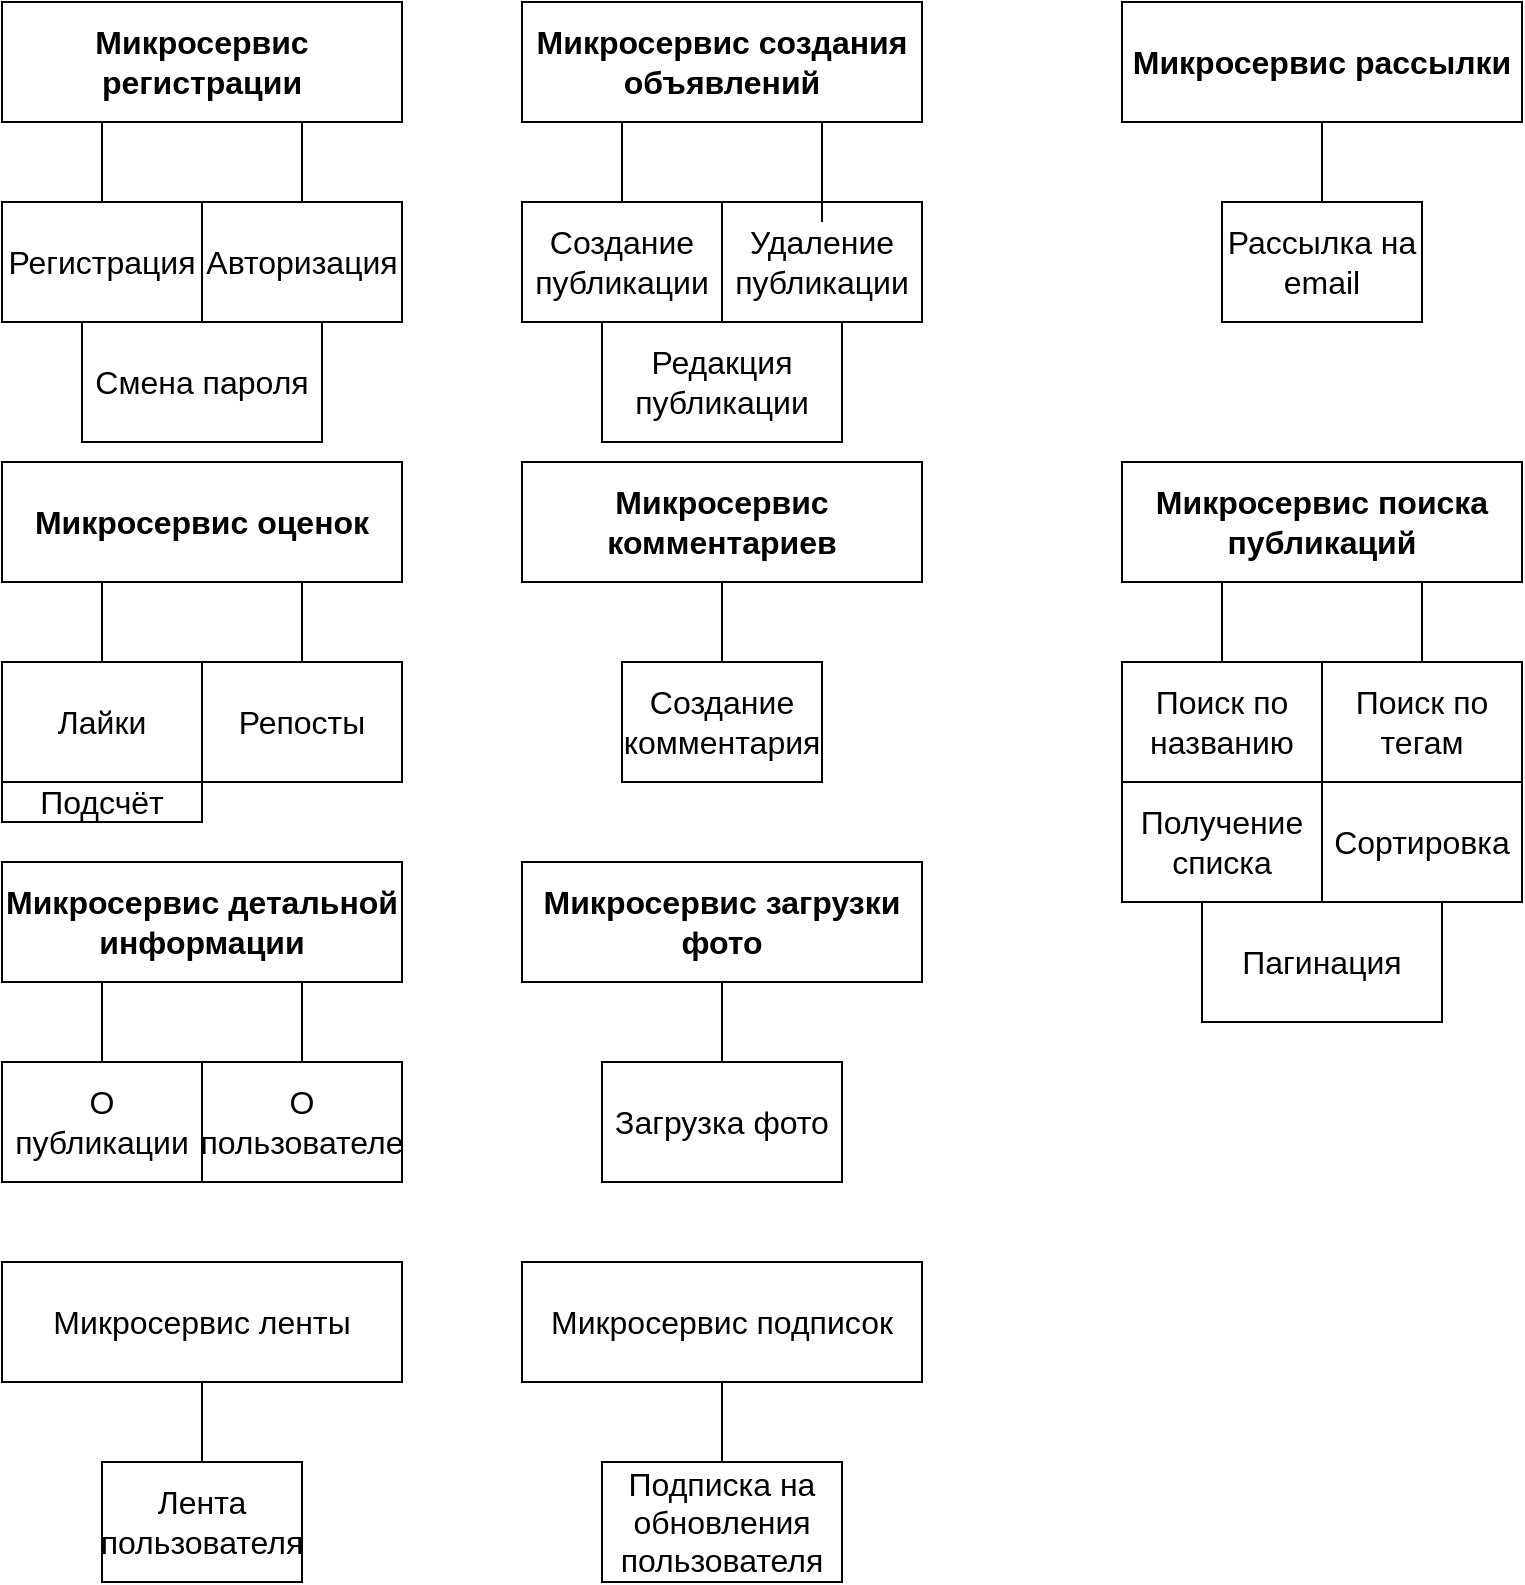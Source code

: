 <mxfile version="20.5.3" type="github">
  <diagram id="0xGSt2mAOKLOEqlKk6a5" name="Страница 1">
    <mxGraphModel dx="1422" dy="794" grid="1" gridSize="10" guides="1" tooltips="1" connect="1" arrows="1" fold="1" page="1" pageScale="1" pageWidth="827" pageHeight="1169" math="0" shadow="0">
      <root>
        <mxCell id="0" />
        <mxCell id="1" parent="0" />
        <mxCell id="I1pDTgkx833RVf7MtitV-32" style="edgeStyle=orthogonalEdgeStyle;rounded=0;orthogonalLoop=1;jettySize=auto;html=1;fontSize=16;" parent="1" edge="1">
          <mxGeometry relative="1" as="geometry">
            <mxPoint x="560" y="380" as="sourcePoint" />
            <mxPoint x="560" y="380" as="targetPoint" />
          </mxGeometry>
        </mxCell>
        <mxCell id="QXgfvCawGBB2iEzWhZ4K-4" value="&lt;b&gt;Микросервис регистрации&lt;/b&gt;" style="rounded=0;whiteSpace=wrap;html=1;fontSize=16;" vertex="1" parent="1">
          <mxGeometry x="20" y="30" width="200" height="60" as="geometry" />
        </mxCell>
        <mxCell id="QXgfvCawGBB2iEzWhZ4K-5" value="&lt;b&gt;Микросервис создания объявлений&lt;/b&gt;" style="rounded=0;whiteSpace=wrap;html=1;fontSize=16;" vertex="1" parent="1">
          <mxGeometry x="280" y="30" width="200" height="60" as="geometry" />
        </mxCell>
        <mxCell id="QXgfvCawGBB2iEzWhZ4K-9" value="Рассылка на email" style="rounded=0;whiteSpace=wrap;html=1;fontSize=16;" vertex="1" parent="1">
          <mxGeometry x="630" y="130" width="100" height="60" as="geometry" />
        </mxCell>
        <mxCell id="QXgfvCawGBB2iEzWhZ4K-12" value="&lt;b&gt;Микросервис рассылки&lt;/b&gt;" style="rounded=0;whiteSpace=wrap;html=1;fontSize=16;" vertex="1" parent="1">
          <mxGeometry x="580" y="30" width="200" height="60" as="geometry" />
        </mxCell>
        <mxCell id="QXgfvCawGBB2iEzWhZ4K-19" value="" style="endArrow=none;html=1;rounded=0;fontSize=16;entryX=0.5;entryY=1;entryDx=0;entryDy=0;exitX=0.5;exitY=0;exitDx=0;exitDy=0;" edge="1" parent="1" source="QXgfvCawGBB2iEzWhZ4K-9" target="QXgfvCawGBB2iEzWhZ4K-12">
          <mxGeometry width="50" height="50" relative="1" as="geometry">
            <mxPoint x="390" y="420" as="sourcePoint" />
            <mxPoint x="440" y="370" as="targetPoint" />
            <Array as="points" />
          </mxGeometry>
        </mxCell>
        <mxCell id="QXgfvCawGBB2iEzWhZ4K-21" value="" style="endArrow=none;html=1;rounded=0;fontSize=16;entryX=0.25;entryY=1;entryDx=0;entryDy=0;exitX=0.5;exitY=0;exitDx=0;exitDy=0;" edge="1" parent="1" source="QXgfvCawGBB2iEzWhZ4K-22" target="QXgfvCawGBB2iEzWhZ4K-4">
          <mxGeometry width="50" height="50" relative="1" as="geometry">
            <mxPoint x="70" y="420" as="sourcePoint" />
            <mxPoint x="90" y="400" as="targetPoint" />
          </mxGeometry>
        </mxCell>
        <mxCell id="QXgfvCawGBB2iEzWhZ4K-22" value="Регистрация" style="rounded=0;whiteSpace=wrap;html=1;fontSize=16;" vertex="1" parent="1">
          <mxGeometry x="20" y="130" width="100" height="60" as="geometry" />
        </mxCell>
        <mxCell id="QXgfvCawGBB2iEzWhZ4K-23" value="Создание публикации" style="rounded=0;whiteSpace=wrap;html=1;fontSize=16;" vertex="1" parent="1">
          <mxGeometry x="280" y="130" width="100" height="60" as="geometry" />
        </mxCell>
        <mxCell id="QXgfvCawGBB2iEzWhZ4K-24" value="Авторизация" style="rounded=0;whiteSpace=wrap;html=1;fontSize=16;" vertex="1" parent="1">
          <mxGeometry x="120" y="130" width="100" height="60" as="geometry" />
        </mxCell>
        <mxCell id="QXgfvCawGBB2iEzWhZ4K-25" value="" style="endArrow=none;html=1;rounded=0;fontSize=16;entryX=0.75;entryY=1;entryDx=0;entryDy=0;exitX=0.5;exitY=0;exitDx=0;exitDy=0;" edge="1" parent="1" source="QXgfvCawGBB2iEzWhZ4K-24" target="QXgfvCawGBB2iEzWhZ4K-4">
          <mxGeometry width="50" height="50" relative="1" as="geometry">
            <mxPoint x="150" y="430" as="sourcePoint" />
            <mxPoint x="200" y="380" as="targetPoint" />
          </mxGeometry>
        </mxCell>
        <mxCell id="QXgfvCawGBB2iEzWhZ4K-26" value="Удаление публикации" style="rounded=0;whiteSpace=wrap;html=1;fontSize=16;" vertex="1" parent="1">
          <mxGeometry x="380" y="130" width="100" height="60" as="geometry" />
        </mxCell>
        <mxCell id="QXgfvCawGBB2iEzWhZ4K-27" value="&lt;b&gt;Микросервис оценок&lt;/b&gt;" style="rounded=0;whiteSpace=wrap;html=1;fontSize=16;" vertex="1" parent="1">
          <mxGeometry x="20" y="260" width="200" height="60" as="geometry" />
        </mxCell>
        <mxCell id="QXgfvCawGBB2iEzWhZ4K-29" value="Лайки" style="rounded=0;whiteSpace=wrap;html=1;fontSize=16;" vertex="1" parent="1">
          <mxGeometry x="20" y="360" width="100" height="60" as="geometry" />
        </mxCell>
        <mxCell id="QXgfvCawGBB2iEzWhZ4K-30" value="Репосты" style="rounded=0;whiteSpace=wrap;html=1;fontSize=16;" vertex="1" parent="1">
          <mxGeometry x="120" y="360" width="100" height="60" as="geometry" />
        </mxCell>
        <mxCell id="QXgfvCawGBB2iEzWhZ4K-31" value="" style="endArrow=none;html=1;rounded=0;fontSize=16;entryX=0.25;entryY=1;entryDx=0;entryDy=0;exitX=0.5;exitY=0;exitDx=0;exitDy=0;" edge="1" parent="1" source="QXgfvCawGBB2iEzWhZ4K-29" target="QXgfvCawGBB2iEzWhZ4K-27">
          <mxGeometry width="50" height="50" relative="1" as="geometry">
            <mxPoint x="60" y="360" as="sourcePoint" />
            <mxPoint x="110" y="310" as="targetPoint" />
          </mxGeometry>
        </mxCell>
        <mxCell id="QXgfvCawGBB2iEzWhZ4K-32" value="" style="endArrow=none;html=1;rounded=0;fontSize=16;entryX=0.75;entryY=1;entryDx=0;entryDy=0;exitX=0.5;exitY=0;exitDx=0;exitDy=0;" edge="1" parent="1" source="QXgfvCawGBB2iEzWhZ4K-30" target="QXgfvCawGBB2iEzWhZ4K-27">
          <mxGeometry width="50" height="50" relative="1" as="geometry">
            <mxPoint x="270" y="330" as="sourcePoint" />
            <mxPoint x="220" y="310" as="targetPoint" />
          </mxGeometry>
        </mxCell>
        <mxCell id="QXgfvCawGBB2iEzWhZ4K-35" value="&lt;b&gt;Микросервис комментариев&lt;/b&gt;" style="rounded=0;whiteSpace=wrap;html=1;fontSize=16;" vertex="1" parent="1">
          <mxGeometry x="280" y="260" width="200" height="60" as="geometry" />
        </mxCell>
        <mxCell id="QXgfvCawGBB2iEzWhZ4K-37" value="&lt;b&gt;Микросервис поиска публикаций&lt;/b&gt;" style="rounded=0;whiteSpace=wrap;html=1;fontSize=16;" vertex="1" parent="1">
          <mxGeometry x="580" y="260" width="200" height="60" as="geometry" />
        </mxCell>
        <mxCell id="QXgfvCawGBB2iEzWhZ4K-38" value="Поиск по названию" style="rounded=0;whiteSpace=wrap;html=1;fontSize=16;" vertex="1" parent="1">
          <mxGeometry x="580" y="360" width="100" height="60" as="geometry" />
        </mxCell>
        <mxCell id="QXgfvCawGBB2iEzWhZ4K-39" value="Поиск по тегам" style="rounded=0;whiteSpace=wrap;html=1;fontSize=16;" vertex="1" parent="1">
          <mxGeometry x="680" y="360" width="100" height="60" as="geometry" />
        </mxCell>
        <mxCell id="QXgfvCawGBB2iEzWhZ4K-40" value="Получение списка" style="rounded=0;whiteSpace=wrap;html=1;fontSize=16;" vertex="1" parent="1">
          <mxGeometry x="580" y="420" width="100" height="60" as="geometry" />
        </mxCell>
        <mxCell id="QXgfvCawGBB2iEzWhZ4K-41" value="Сортировка" style="rounded=0;whiteSpace=wrap;html=1;fontSize=16;" vertex="1" parent="1">
          <mxGeometry x="680" y="420" width="100" height="60" as="geometry" />
        </mxCell>
        <mxCell id="QXgfvCawGBB2iEzWhZ4K-45" value="" style="endArrow=none;html=1;rounded=0;fontSize=16;entryX=0.25;entryY=1;entryDx=0;entryDy=0;exitX=0.5;exitY=0;exitDx=0;exitDy=0;" edge="1" parent="1" source="QXgfvCawGBB2iEzWhZ4K-38" target="QXgfvCawGBB2iEzWhZ4K-37">
          <mxGeometry width="50" height="50" relative="1" as="geometry">
            <mxPoint x="620" y="360" as="sourcePoint" />
            <mxPoint x="670" y="310" as="targetPoint" />
          </mxGeometry>
        </mxCell>
        <mxCell id="QXgfvCawGBB2iEzWhZ4K-46" value="" style="endArrow=none;html=1;rounded=0;fontSize=16;entryX=0.75;entryY=1;entryDx=0;entryDy=0;exitX=0.5;exitY=0;exitDx=0;exitDy=0;" edge="1" parent="1" source="QXgfvCawGBB2iEzWhZ4K-39" target="QXgfvCawGBB2iEzWhZ4K-37">
          <mxGeometry width="50" height="50" relative="1" as="geometry">
            <mxPoint x="530" y="420" as="sourcePoint" />
            <mxPoint x="580" y="370" as="targetPoint" />
          </mxGeometry>
        </mxCell>
        <mxCell id="QXgfvCawGBB2iEzWhZ4K-47" value="" style="endArrow=none;html=1;rounded=0;fontSize=16;entryX=0.25;entryY=1;entryDx=0;entryDy=0;exitX=0.5;exitY=0;exitDx=0;exitDy=0;" edge="1" parent="1" source="QXgfvCawGBB2iEzWhZ4K-23" target="QXgfvCawGBB2iEzWhZ4K-5">
          <mxGeometry width="50" height="50" relative="1" as="geometry">
            <mxPoint x="430" y="420" as="sourcePoint" />
            <mxPoint x="480" y="370" as="targetPoint" />
          </mxGeometry>
        </mxCell>
        <mxCell id="QXgfvCawGBB2iEzWhZ4K-48" value="" style="endArrow=none;html=1;rounded=0;fontSize=16;entryX=0.75;entryY=1;entryDx=0;entryDy=0;" edge="1" parent="1" target="QXgfvCawGBB2iEzWhZ4K-5">
          <mxGeometry width="50" height="50" relative="1" as="geometry">
            <mxPoint x="430" y="100" as="sourcePoint" />
            <mxPoint x="480" y="370" as="targetPoint" />
            <Array as="points">
              <mxPoint x="430" y="140" />
            </Array>
          </mxGeometry>
        </mxCell>
        <mxCell id="QXgfvCawGBB2iEzWhZ4K-50" value="" style="endArrow=none;html=1;rounded=0;fontSize=16;entryX=0.5;entryY=1;entryDx=0;entryDy=0;exitX=0.5;exitY=0;exitDx=0;exitDy=0;" edge="1" parent="1" source="QXgfvCawGBB2iEzWhZ4K-51" target="QXgfvCawGBB2iEzWhZ4K-35">
          <mxGeometry width="50" height="50" relative="1" as="geometry">
            <mxPoint x="380" y="350" as="sourcePoint" />
            <mxPoint x="480" y="370" as="targetPoint" />
            <Array as="points" />
          </mxGeometry>
        </mxCell>
        <mxCell id="QXgfvCawGBB2iEzWhZ4K-51" value="Создание комментария" style="rounded=0;whiteSpace=wrap;html=1;fontSize=16;" vertex="1" parent="1">
          <mxGeometry x="330" y="360" width="100" height="60" as="geometry" />
        </mxCell>
        <mxCell id="QXgfvCawGBB2iEzWhZ4K-52" value="&lt;b&gt;Микросервис детальной информации&lt;/b&gt;" style="rounded=0;whiteSpace=wrap;html=1;fontSize=16;" vertex="1" parent="1">
          <mxGeometry x="20" y="460" width="200" height="60" as="geometry" />
        </mxCell>
        <mxCell id="QXgfvCawGBB2iEzWhZ4K-55" value="О публикации" style="rounded=0;whiteSpace=wrap;html=1;fontSize=16;" vertex="1" parent="1">
          <mxGeometry x="20" y="560" width="100" height="60" as="geometry" />
        </mxCell>
        <mxCell id="QXgfvCawGBB2iEzWhZ4K-56" value="О пользователе" style="rounded=0;whiteSpace=wrap;html=1;fontSize=16;" vertex="1" parent="1">
          <mxGeometry x="120" y="560" width="100" height="60" as="geometry" />
        </mxCell>
        <mxCell id="QXgfvCawGBB2iEzWhZ4K-57" value="" style="endArrow=none;html=1;rounded=0;fontSize=16;entryX=0.25;entryY=1;entryDx=0;entryDy=0;exitX=0.5;exitY=0;exitDx=0;exitDy=0;" edge="1" parent="1" source="QXgfvCawGBB2iEzWhZ4K-55" target="QXgfvCawGBB2iEzWhZ4K-52">
          <mxGeometry width="50" height="50" relative="1" as="geometry">
            <mxPoint x="430" y="380" as="sourcePoint" />
            <mxPoint x="480" y="330" as="targetPoint" />
          </mxGeometry>
        </mxCell>
        <mxCell id="QXgfvCawGBB2iEzWhZ4K-58" value="" style="endArrow=none;html=1;rounded=0;fontSize=16;entryX=0.75;entryY=1;entryDx=0;entryDy=0;exitX=0.5;exitY=0;exitDx=0;exitDy=0;" edge="1" parent="1" source="QXgfvCawGBB2iEzWhZ4K-56" target="QXgfvCawGBB2iEzWhZ4K-52">
          <mxGeometry width="50" height="50" relative="1" as="geometry">
            <mxPoint x="430" y="380" as="sourcePoint" />
            <mxPoint x="480" y="330" as="targetPoint" />
          </mxGeometry>
        </mxCell>
        <mxCell id="QXgfvCawGBB2iEzWhZ4K-59" value="Смена пароля" style="rounded=0;whiteSpace=wrap;html=1;fontSize=16;" vertex="1" parent="1">
          <mxGeometry x="60" y="190" width="120" height="60" as="geometry" />
        </mxCell>
        <mxCell id="QXgfvCawGBB2iEzWhZ4K-62" value="Пагинация" style="rounded=0;whiteSpace=wrap;html=1;fontSize=16;" vertex="1" parent="1">
          <mxGeometry x="620" y="480" width="120" height="60" as="geometry" />
        </mxCell>
        <mxCell id="QXgfvCawGBB2iEzWhZ4K-63" value="&lt;b&gt;Микросервис загрузки фото&lt;/b&gt;" style="rounded=0;whiteSpace=wrap;html=1;fontSize=16;" vertex="1" parent="1">
          <mxGeometry x="280" y="460" width="200" height="60" as="geometry" />
        </mxCell>
        <mxCell id="QXgfvCawGBB2iEzWhZ4K-64" value="Загрузка фото" style="rounded=0;whiteSpace=wrap;html=1;fontSize=16;" vertex="1" parent="1">
          <mxGeometry x="320" y="560" width="120" height="60" as="geometry" />
        </mxCell>
        <mxCell id="QXgfvCawGBB2iEzWhZ4K-65" value="Редакция публикации" style="rounded=0;whiteSpace=wrap;html=1;fontSize=16;" vertex="1" parent="1">
          <mxGeometry x="320" y="190" width="120" height="60" as="geometry" />
        </mxCell>
        <mxCell id="QXgfvCawGBB2iEzWhZ4K-66" value="" style="endArrow=none;html=1;rounded=0;fontSize=16;entryX=0.5;entryY=1;entryDx=0;entryDy=0;exitX=0.5;exitY=0;exitDx=0;exitDy=0;" edge="1" parent="1" source="QXgfvCawGBB2iEzWhZ4K-64" target="QXgfvCawGBB2iEzWhZ4K-63">
          <mxGeometry width="50" height="50" relative="1" as="geometry">
            <mxPoint x="430" y="360" as="sourcePoint" />
            <mxPoint x="480" y="310" as="targetPoint" />
          </mxGeometry>
        </mxCell>
        <mxCell id="QXgfvCawGBB2iEzWhZ4K-67" value="Подсчёт" style="rounded=0;whiteSpace=wrap;html=1;fontSize=16;" vertex="1" parent="1">
          <mxGeometry x="20" y="420" width="100" height="20" as="geometry" />
        </mxCell>
        <mxCell id="QXgfvCawGBB2iEzWhZ4K-68" value="Микросервис ленты" style="rounded=0;whiteSpace=wrap;html=1;fontSize=16;" vertex="1" parent="1">
          <mxGeometry x="20" y="660" width="200" height="60" as="geometry" />
        </mxCell>
        <mxCell id="QXgfvCawGBB2iEzWhZ4K-69" value="Лента пользователя" style="rounded=0;whiteSpace=wrap;html=1;fontSize=16;" vertex="1" parent="1">
          <mxGeometry x="70" y="760" width="100" height="60" as="geometry" />
        </mxCell>
        <mxCell id="QXgfvCawGBB2iEzWhZ4K-70" value="" style="endArrow=none;html=1;rounded=0;fontSize=16;entryX=0.5;entryY=1;entryDx=0;entryDy=0;exitX=0.5;exitY=0;exitDx=0;exitDy=0;" edge="1" parent="1" source="QXgfvCawGBB2iEzWhZ4K-69" target="QXgfvCawGBB2iEzWhZ4K-68">
          <mxGeometry width="50" height="50" relative="1" as="geometry">
            <mxPoint x="430" y="750" as="sourcePoint" />
            <mxPoint x="480" y="700" as="targetPoint" />
          </mxGeometry>
        </mxCell>
        <mxCell id="QXgfvCawGBB2iEzWhZ4K-71" value="Микросервис подписок" style="rounded=0;whiteSpace=wrap;html=1;fontSize=16;" vertex="1" parent="1">
          <mxGeometry x="280" y="660" width="200" height="60" as="geometry" />
        </mxCell>
        <mxCell id="QXgfvCawGBB2iEzWhZ4K-72" value="Подписка на обновления пользователя" style="rounded=0;whiteSpace=wrap;html=1;fontSize=16;" vertex="1" parent="1">
          <mxGeometry x="320" y="760" width="120" height="60" as="geometry" />
        </mxCell>
        <mxCell id="QXgfvCawGBB2iEzWhZ4K-73" value="" style="endArrow=none;html=1;rounded=0;fontSize=16;entryX=0.5;entryY=1;entryDx=0;entryDy=0;exitX=0.5;exitY=0;exitDx=0;exitDy=0;" edge="1" parent="1" source="QXgfvCawGBB2iEzWhZ4K-72" target="QXgfvCawGBB2iEzWhZ4K-71">
          <mxGeometry width="50" height="50" relative="1" as="geometry">
            <mxPoint x="430" y="530" as="sourcePoint" />
            <mxPoint x="480" y="480" as="targetPoint" />
          </mxGeometry>
        </mxCell>
      </root>
    </mxGraphModel>
  </diagram>
</mxfile>
